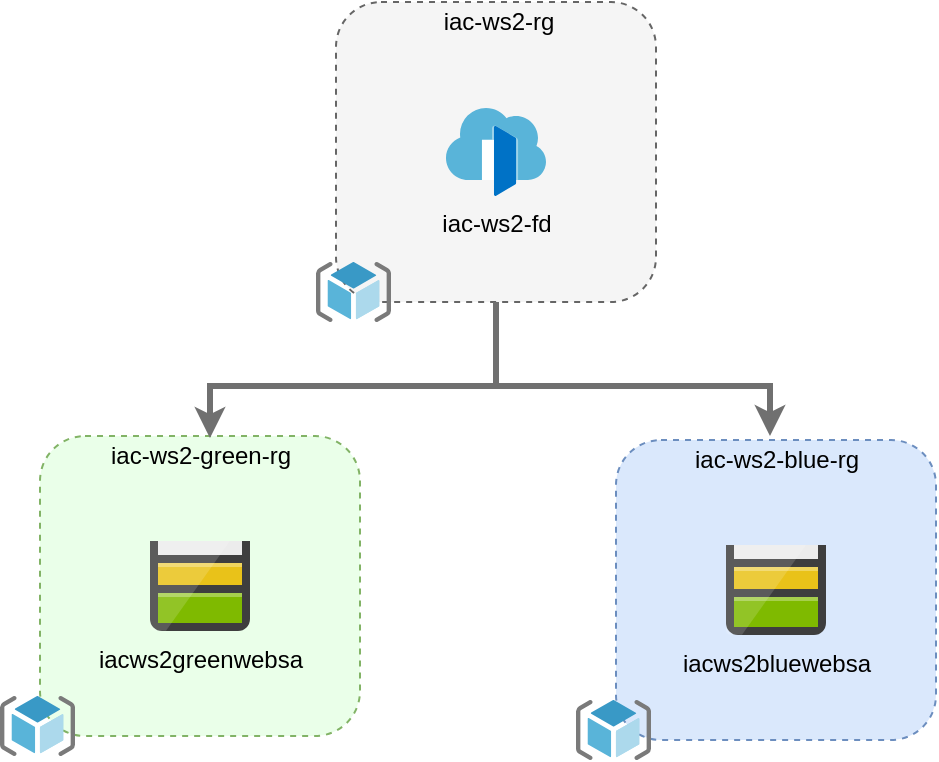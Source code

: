 <mxfile version="13.0.9">
    <diagram id="hIs1juHWnAoNwwfdtLZd" name="Page-1">
        <mxGraphModel dx="1186" dy="615" grid="0" gridSize="10" guides="1" tooltips="1" connect="1" arrows="1" fold="1" page="1" pageScale="1" pageWidth="850" pageHeight="1100" background="#FFFFFF" math="0" shadow="0">
            <root>
                <mxCell id="0"/>
                <mxCell id="1" parent="0"/>
                <mxCell id="21" value="" style="group" parent="1" vertex="1" connectable="0">
                    <mxGeometry x="177" y="14" width="170" height="160" as="geometry"/>
                </mxCell>
                <mxCell id="7" value="" style="rounded=1;whiteSpace=wrap;html=1;dashed=1;perimeterSpacing=0;fillColor=#f5f5f5;strokeColor=#666666;fontColor=#333333;" parent="21" vertex="1">
                    <mxGeometry x="10" width="160" height="150" as="geometry"/>
                </mxCell>
                <mxCell id="4" value="" style="aspect=fixed;html=1;points=[];align=center;image;fontSize=12;image=img/lib/mscae/ResourceGroup.svg;dashed=1;" parent="21" vertex="1">
                    <mxGeometry y="130" width="37.5" height="30" as="geometry"/>
                </mxCell>
                <mxCell id="5" value="&lt;font color=&quot;#000000&quot;&gt;iac-ws2-rg&lt;/font&gt;" style="text;html=1;resizable=0;autosize=1;align=center;verticalAlign=middle;points=[];fillColor=none;strokeColor=none;rounded=0;dashed=1;" parent="21" vertex="1">
                    <mxGeometry x="58" y="1" width="65" height="18" as="geometry"/>
                </mxCell>
                <mxCell id="6" value="&lt;span style=&quot;background-color: rgb(245 , 245 , 245)&quot;&gt;&lt;font color=&quot;#000000&quot;&gt;iac-ws2-fd&lt;/font&gt;&lt;/span&gt;" style="aspect=fixed;html=1;points=[];align=center;image;fontSize=12;image=img/lib/mscae/Front_Doors.svg;dashed=1;" parent="21" vertex="1">
                    <mxGeometry x="65" y="53" width="50" height="44" as="geometry"/>
                </mxCell>
                <mxCell id="22" value="" style="group" parent="1" vertex="1" connectable="0">
                    <mxGeometry x="19" y="231" width="180" height="160" as="geometry"/>
                </mxCell>
                <mxCell id="14" value="" style="group" parent="22" vertex="1" connectable="0">
                    <mxGeometry width="180" height="160" as="geometry"/>
                </mxCell>
                <mxCell id="3" value="" style="rounded=1;whiteSpace=wrap;html=1;dashed=1;perimeterSpacing=0;fillColor=#EAFFE9;strokeColor=#82b366;" parent="14" vertex="1">
                    <mxGeometry x="20" width="160" height="150" as="geometry"/>
                </mxCell>
                <mxCell id="8" value="" style="aspect=fixed;html=1;points=[];align=center;image;fontSize=12;image=img/lib/mscae/ResourceGroup.svg;dashed=1;" parent="14" vertex="1">
                    <mxGeometry y="130" width="37.5" height="30" as="geometry"/>
                </mxCell>
                <mxCell id="9" value="iac-ws2-green-rg" style="text;html=1;resizable=0;autosize=1;align=center;verticalAlign=middle;points=[];rounded=0;dashed=1;fontColor=#000000;" parent="14" vertex="1">
                    <mxGeometry x="50" y="1" width="100" height="18" as="geometry"/>
                </mxCell>
                <mxCell id="13" value="&lt;font color=&quot;#000000&quot; style=&quot;background-color: rgb(234 , 255 , 233)&quot;&gt;iacws2greenwebsa&lt;/font&gt;" style="aspect=fixed;html=1;points=[];align=center;image;fontSize=12;image=img/lib/mscae/Storage_Accounts.svg;" parent="14" vertex="1">
                    <mxGeometry x="75" y="52.5" width="50" height="45" as="geometry"/>
                </mxCell>
                <mxCell id="23" value="" style="group" parent="1" vertex="1" connectable="0">
                    <mxGeometry x="307" y="233" width="180" height="160" as="geometry"/>
                </mxCell>
                <mxCell id="17" value="" style="rounded=1;whiteSpace=wrap;html=1;dashed=1;perimeterSpacing=0;fillColor=#dae8fc;strokeColor=#6c8ebf;" parent="23" vertex="1">
                    <mxGeometry x="20" width="160" height="150" as="geometry"/>
                </mxCell>
                <mxCell id="18" value="" style="aspect=fixed;html=1;points=[];align=center;image;fontSize=12;image=img/lib/mscae/ResourceGroup.svg;dashed=1;" parent="23" vertex="1">
                    <mxGeometry y="130" width="37.5" height="30" as="geometry"/>
                </mxCell>
                <mxCell id="19" value="iac-ws2-blue-rg" style="text;html=1;resizable=0;autosize=1;align=center;verticalAlign=middle;points=[];rounded=0;dashed=1;fontColor=#000000;" parent="23" vertex="1">
                    <mxGeometry x="50" width="100" height="20" as="geometry"/>
                </mxCell>
                <mxCell id="20" value="&lt;font color=&quot;#000000&quot; style=&quot;background-color: rgb(218 , 232 , 252)&quot;&gt;iacws2bluewebsa&lt;/font&gt;" style="aspect=fixed;html=1;points=[];align=center;image;fontSize=12;image=img/lib/mscae/Storage_Accounts.svg;" parent="23" vertex="1">
                    <mxGeometry x="75" y="52.5" width="50" height="45" as="geometry"/>
                </mxCell>
                <mxCell id="27" value="" style="edgeStyle=orthogonalEdgeStyle;rounded=0;orthogonalLoop=1;jettySize=auto;html=1;strokeWidth=3;fontColor=#000000;exitX=0.5;exitY=1;exitDx=0;exitDy=0;entryX=0.47;entryY=-0.1;entryDx=0;entryDy=0;entryPerimeter=0;strokeColor=#707070;" parent="1" source="7" target="19" edge="1">
                    <mxGeometry relative="1" as="geometry">
                        <Array as="points">
                            <mxPoint x="267" y="206"/>
                            <mxPoint x="404" y="206"/>
                        </Array>
                    </mxGeometry>
                </mxCell>
                <mxCell id="29" value="" style="edgeStyle=orthogonalEdgeStyle;rounded=0;orthogonalLoop=1;jettySize=auto;html=1;strokeWidth=3;fontColor=#000000;strokeColor=#707070;exitX=0.5;exitY=1;exitDx=0;exitDy=0;" parent="1" source="7" edge="1">
                    <mxGeometry relative="1" as="geometry">
                        <mxPoint x="276" y="310" as="sourcePoint"/>
                        <mxPoint x="124" y="232" as="targetPoint"/>
                        <Array as="points">
                            <mxPoint x="267" y="206"/>
                            <mxPoint x="124" y="206"/>
                        </Array>
                    </mxGeometry>
                </mxCell>
            </root>
        </mxGraphModel>
    </diagram>
</mxfile>